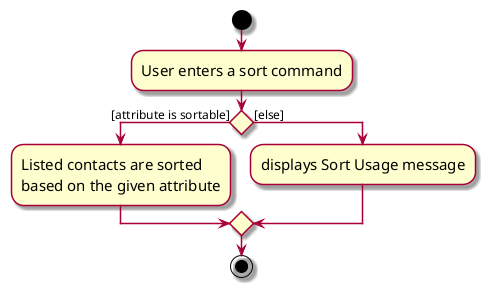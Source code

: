 @startuml
skin rose
skinparam ActivityFontSize 15
skinparam ArrowFontSize 12
start
:User enters a sort command;

if () then ([attribute is sortable])
    :Listed contacts are sorted
    based on the given attribute;
else ([else])
    :displays Sort Usage message;
endif
stop
@enduml


